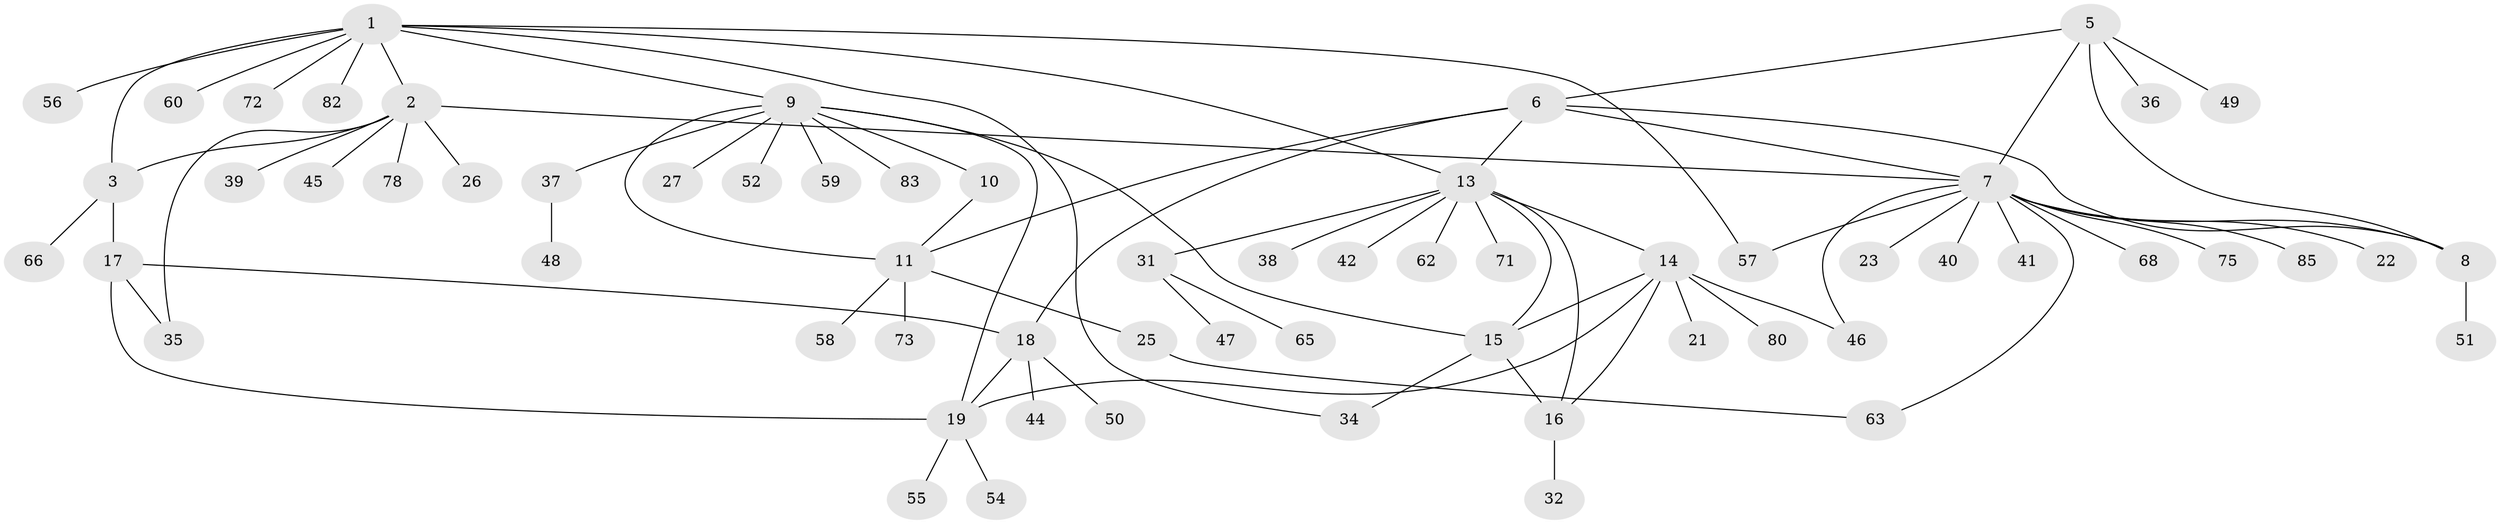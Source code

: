 // Generated by graph-tools (version 1.1) at 2025/52/02/27/25 19:52:22]
// undirected, 64 vertices, 83 edges
graph export_dot {
graph [start="1"]
  node [color=gray90,style=filled];
  1 [super="+4"];
  2 [super="+43"];
  3;
  5 [super="+86"];
  6;
  7 [super="+79"];
  8 [super="+29"];
  9 [super="+12"];
  10 [super="+33"];
  11 [super="+24"];
  13 [super="+30"];
  14 [super="+77"];
  15 [super="+84"];
  16 [super="+28"];
  17;
  18 [super="+76"];
  19 [super="+20"];
  21;
  22;
  23;
  25;
  26;
  27;
  31 [super="+69"];
  32;
  34 [super="+64"];
  35;
  36;
  37;
  38;
  39;
  40;
  41;
  42;
  44;
  45;
  46;
  47;
  48;
  49;
  50;
  51 [super="+53"];
  52;
  54;
  55;
  56;
  57 [super="+70"];
  58 [super="+81"];
  59;
  60 [super="+61"];
  62;
  63 [super="+67"];
  65;
  66 [super="+74"];
  68;
  71;
  72;
  73;
  75;
  78;
  80;
  82;
  83;
  85;
  1 -- 2 [weight=2];
  1 -- 3 [weight=2];
  1 -- 72;
  1 -- 82;
  1 -- 34;
  1 -- 9;
  1 -- 13;
  1 -- 56;
  1 -- 57;
  1 -- 60;
  2 -- 3;
  2 -- 7;
  2 -- 26;
  2 -- 39;
  2 -- 45;
  2 -- 78;
  2 -- 35;
  3 -- 17;
  3 -- 66;
  5 -- 6;
  5 -- 7;
  5 -- 8;
  5 -- 36;
  5 -- 49;
  6 -- 7;
  6 -- 8;
  6 -- 11;
  6 -- 13;
  6 -- 18;
  7 -- 8;
  7 -- 22;
  7 -- 23;
  7 -- 40;
  7 -- 41;
  7 -- 46 [weight=2];
  7 -- 57;
  7 -- 68;
  7 -- 75;
  7 -- 85;
  7 -- 63;
  8 -- 51;
  9 -- 10 [weight=2];
  9 -- 11 [weight=2];
  9 -- 15;
  9 -- 27;
  9 -- 37;
  9 -- 83;
  9 -- 52;
  9 -- 59;
  9 -- 19;
  10 -- 11;
  11 -- 58;
  11 -- 73;
  11 -- 25;
  13 -- 14;
  13 -- 15;
  13 -- 16;
  13 -- 31;
  13 -- 42;
  13 -- 38;
  13 -- 62;
  13 -- 71;
  14 -- 15;
  14 -- 16;
  14 -- 19;
  14 -- 21;
  14 -- 46;
  14 -- 80;
  15 -- 16;
  15 -- 34;
  16 -- 32;
  17 -- 18;
  17 -- 19 [weight=2];
  17 -- 35;
  18 -- 19 [weight=2];
  18 -- 44;
  18 -- 50;
  19 -- 54;
  19 -- 55;
  25 -- 63;
  31 -- 47;
  31 -- 65;
  37 -- 48;
}

